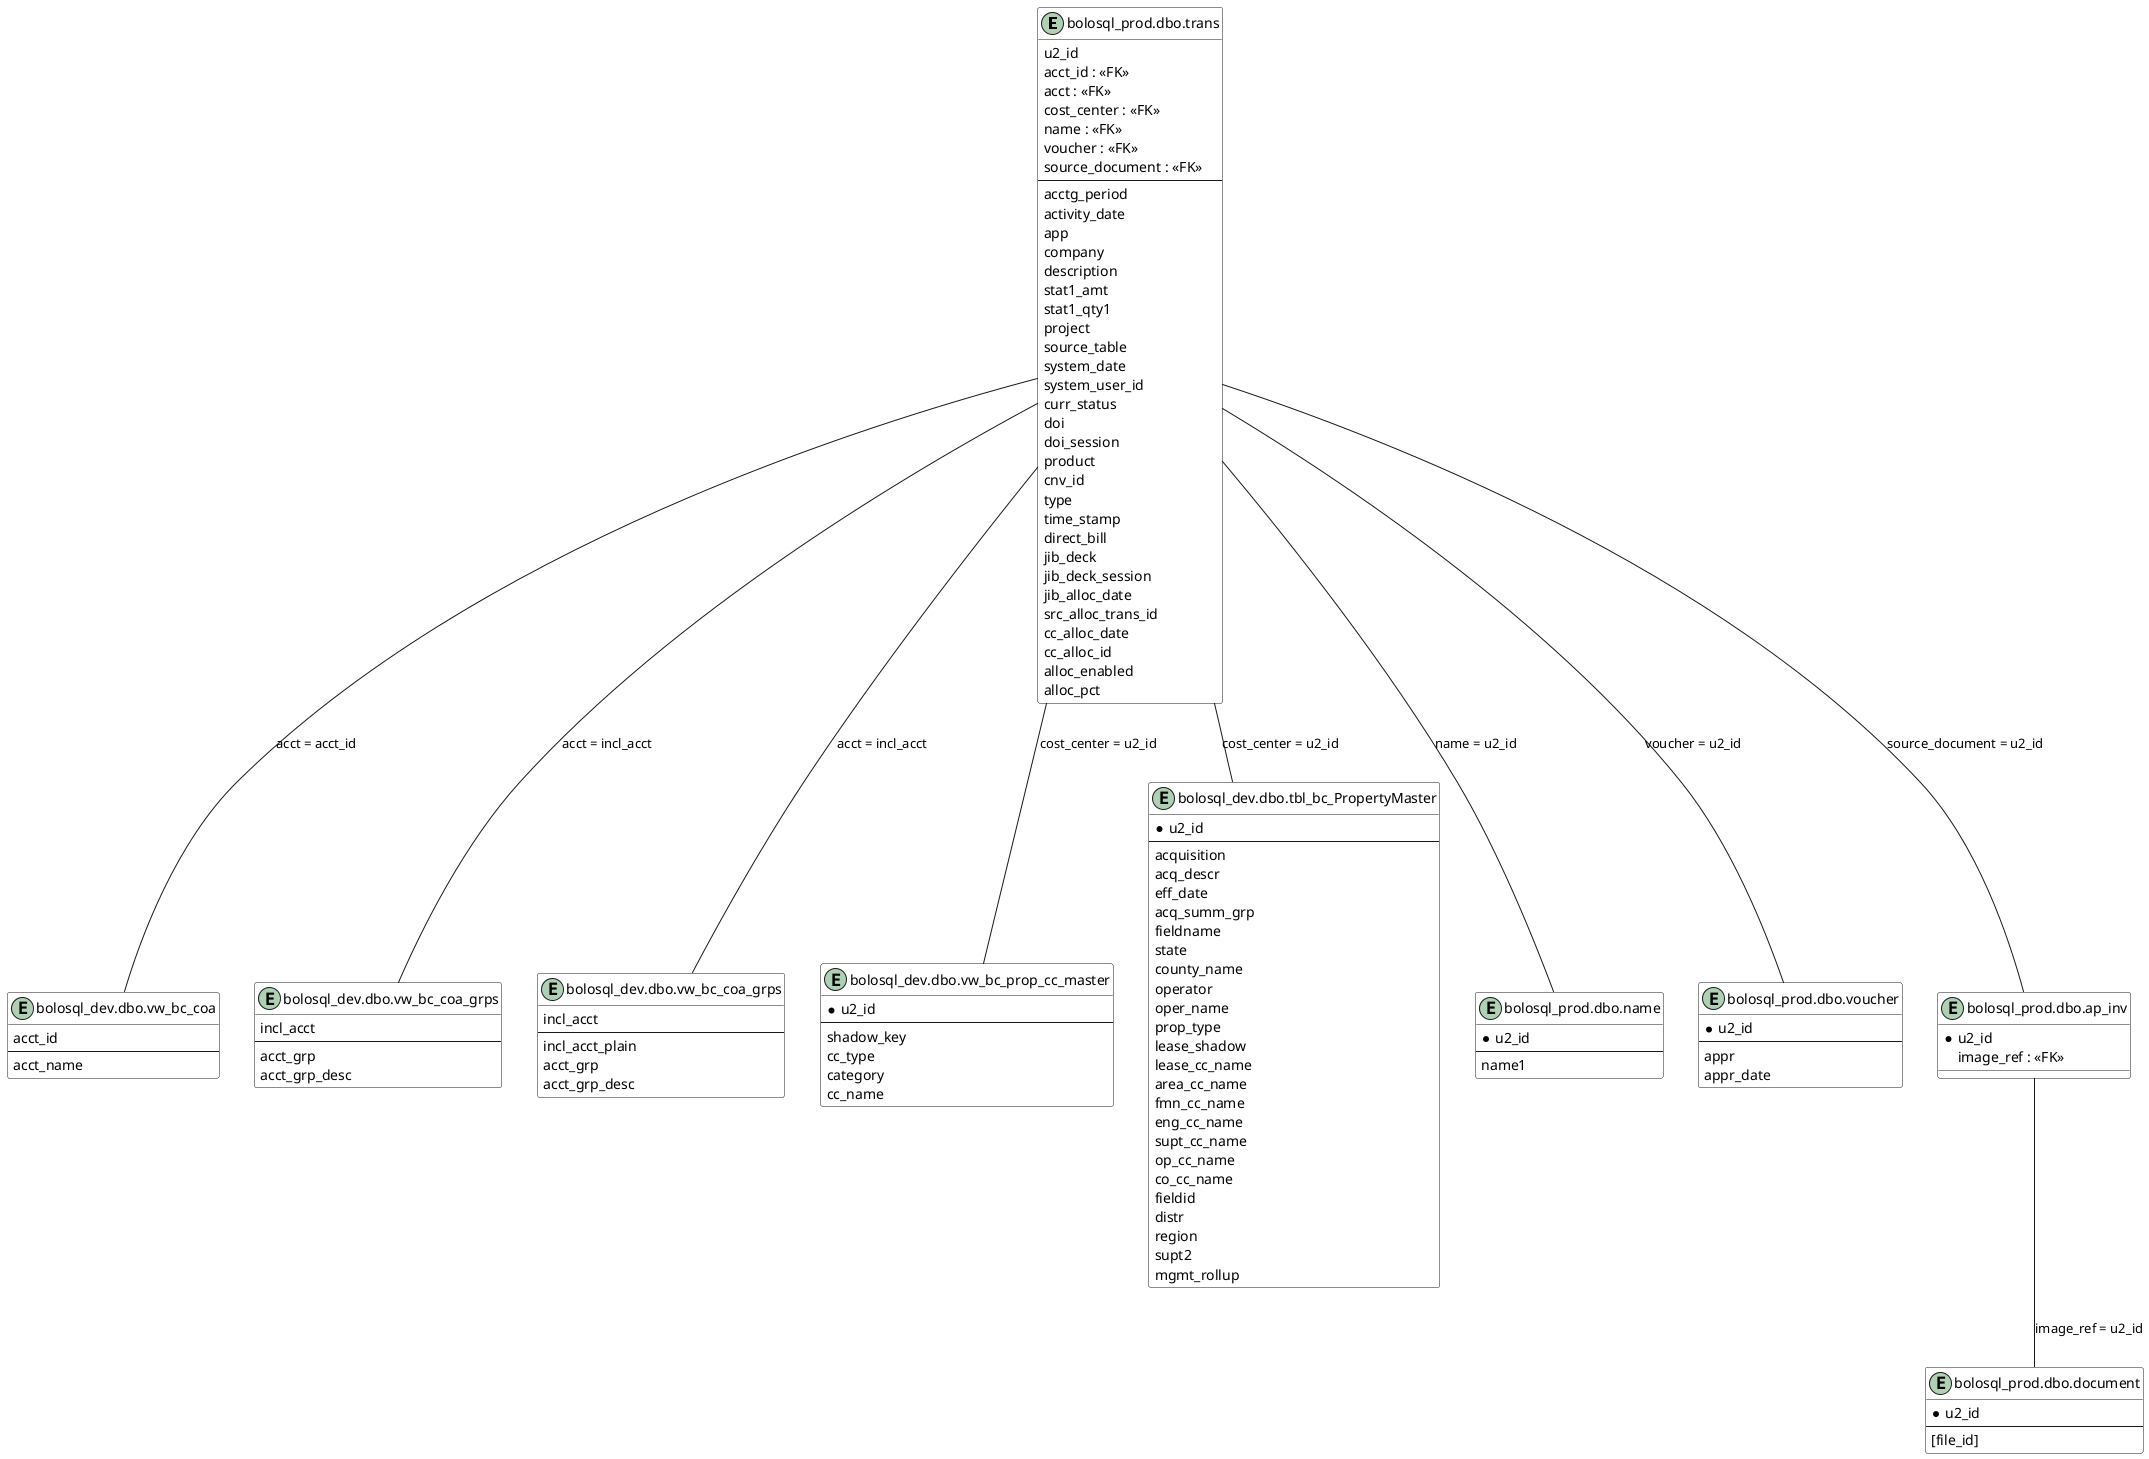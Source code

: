 @startuml bolosql_dev.dbo.tbl_glosf_detail
entity "bolosql_prod.dbo.trans" as a #white {
  u2_id
  acct_id : <<FK>>
  acct : <<FK>>
  cost_center : <<FK>>
  name : <<FK>>
  voucher : <<FK>>
  source_document : <<FK>>
  --
  acctg_period
  activity_date
  app
  company
  description
  stat1_amt
  stat1_qty1
  project
  source_table
  system_date
  system_user_id
  curr_status
  doi
  doi_session
  product
  cnv_id
  type
  time_stamp
  direct_bill
  jib_deck
  jib_deck_session
  jib_alloc_date
  src_alloc_trans_id
  cc_alloc_date
  cc_alloc_id
  alloc_enabled
  alloc_pct
}
entity "bolosql_dev.dbo.vw_bc_coa" as b #white {
  acct_id
  --
  acct_name
}
entity "bolosql_dev.dbo.vw_bc_coa_grps" as c #white {
  incl_acct
  --
  acct_grp
  acct_grp_desc
}
entity "bolosql_dev.dbo.vw_bc_coa_grps" as cc #white {
  incl_acct
  --
  incl_acct_plain
  acct_grp
  acct_grp_desc
}
entity "bolosql_dev.dbo.vw_bc_prop_cc_master" as d #white {
  *u2_id
  --
  shadow_key
  cc_type
  category
  cc_name
}
entity "bolosql_dev.dbo.tbl_bc_PropertyMaster" as dd #white {
  *u2_id
  --
  acquisition
  acq_descr
  eff_date
  acq_summ_grp
  fieldname
  state
  county_name
  operator
  oper_name
  prop_type
  lease_shadow
  lease_cc_name
  area_cc_name
  fmn_cc_name
  eng_cc_name
  supt_cc_name
  op_cc_name
  co_cc_name
  fieldid
  distr
  region
  supt2
  mgmt_rollup
}
entity "bolosql_prod.dbo.name" as e #white {
  *u2_id
  --
  name1
}
entity "bolosql_prod.dbo.voucher" as f #white {
  *u2_id
  --
  appr
  appr_date
}
entity "bolosql_prod.dbo.ap_inv" as g #white {
  *u2_id
  image_ref : <<FK>>
}
entity "bolosql_prod.dbo.document" as h #white {
  *u2_id
  --
  [file_id]
}

a -- b : acct = acct_id
a -- c : acct = incl_acct
a -- cc : acct = incl_acct
a -- d : cost_center = u2_id
a -- dd : cost_center = u2_id
a -- e : name = u2_id
a -- f : voucher = u2_id
a -- g : source_document = u2_id
g -- h : image_ref = u2_id
@enduml